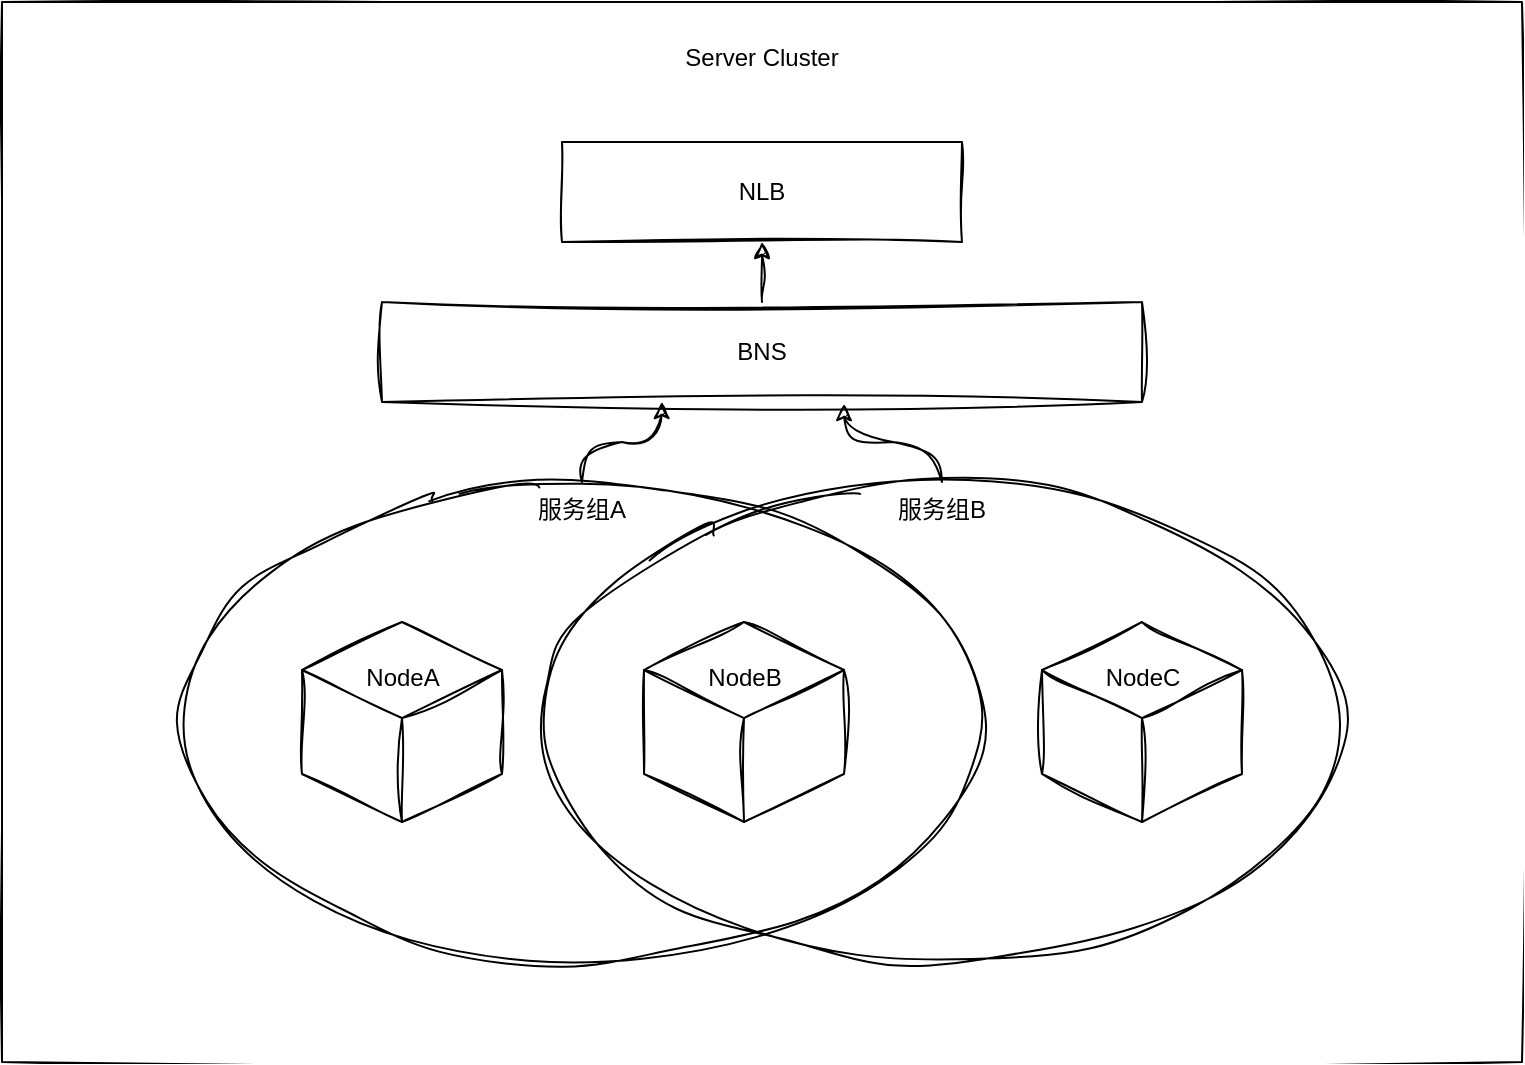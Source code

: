 <mxfile version="24.0.1" type="github">
  <diagram name="第 1 页" id="PGUDQENj0DnAn80L-2uw">
    <mxGraphModel dx="1434" dy="761" grid="1" gridSize="10" guides="1" tooltips="1" connect="1" arrows="1" fold="1" page="1" pageScale="1" pageWidth="1654" pageHeight="1169" math="0" shadow="0">
      <root>
        <mxCell id="0" />
        <mxCell id="1" parent="0" />
        <mxCell id="rN2t7c6qvdmuQKXHOxQG-1" value="&lt;div&gt;&lt;br&gt;&lt;/div&gt;Server Cluster" style="rounded=0;whiteSpace=wrap;html=1;sketch=1;hachureGap=4;jiggle=2;curveFitting=1;verticalAlign=top;" vertex="1" parent="1">
          <mxGeometry x="320" y="10" width="760" height="530" as="geometry" />
        </mxCell>
        <mxCell id="rN2t7c6qvdmuQKXHOxQG-2" value="BNS" style="rounded=0;whiteSpace=wrap;html=1;sketch=1;hachureGap=4;jiggle=2;curveFitting=1;" vertex="1" parent="1">
          <mxGeometry x="510" y="160" width="380" height="50" as="geometry" />
        </mxCell>
        <mxCell id="rN2t7c6qvdmuQKXHOxQG-4" value="NLB" style="rounded=0;whiteSpace=wrap;html=1;sketch=1;hachureGap=4;jiggle=2;curveFitting=1;" vertex="1" parent="1">
          <mxGeometry x="600" y="80" width="200" height="50" as="geometry" />
        </mxCell>
        <mxCell id="rN2t7c6qvdmuQKXHOxQG-8" value="服务组A" style="ellipse;whiteSpace=wrap;html=1;sketch=1;hachureGap=4;jiggle=2;curveFitting=1;verticalAlign=top;fillColor=none;" vertex="1" parent="1">
          <mxGeometry x="410" y="250" width="400" height="240" as="geometry" />
        </mxCell>
        <mxCell id="rN2t7c6qvdmuQKXHOxQG-9" value="服务组B" style="ellipse;whiteSpace=wrap;html=1;sketch=1;hachureGap=4;jiggle=2;curveFitting=1;verticalAlign=top;fillColor=none;" vertex="1" parent="1">
          <mxGeometry x="590" y="250" width="400" height="240" as="geometry" />
        </mxCell>
        <mxCell id="rN2t7c6qvdmuQKXHOxQG-10" value="&lt;div&gt;&lt;br&gt;&lt;/div&gt;NodeA" style="html=1;shape=mxgraph.basic.isocube;isoAngle=15;sketch=1;hachureGap=4;jiggle=2;curveFitting=1;verticalAlign=top;" vertex="1" parent="1">
          <mxGeometry x="470" y="320" width="100" height="100" as="geometry" />
        </mxCell>
        <mxCell id="rN2t7c6qvdmuQKXHOxQG-11" value="&lt;div&gt;&lt;br&gt;&lt;/div&gt;NodeB" style="html=1;shape=mxgraph.basic.isocube;isoAngle=15;sketch=1;hachureGap=4;jiggle=2;curveFitting=1;verticalAlign=top;" vertex="1" parent="1">
          <mxGeometry x="641" y="320" width="100" height="100" as="geometry" />
        </mxCell>
        <mxCell id="rN2t7c6qvdmuQKXHOxQG-12" value="&lt;div&gt;&lt;br&gt;&lt;/div&gt;NodeC" style="html=1;shape=mxgraph.basic.isocube;isoAngle=15;sketch=1;hachureGap=4;jiggle=2;curveFitting=1;verticalAlign=top;" vertex="1" parent="1">
          <mxGeometry x="840" y="320" width="100" height="100" as="geometry" />
        </mxCell>
        <mxCell id="rN2t7c6qvdmuQKXHOxQG-13" style="edgeStyle=orthogonalEdgeStyle;rounded=0;sketch=1;hachureGap=4;jiggle=2;curveFitting=1;orthogonalLoop=1;jettySize=auto;html=1;exitX=0.5;exitY=0;exitDx=0;exitDy=0;entryX=0.368;entryY=1;entryDx=0;entryDy=0;entryPerimeter=0;curved=1;" edge="1" parent="1" source="rN2t7c6qvdmuQKXHOxQG-8" target="rN2t7c6qvdmuQKXHOxQG-2">
          <mxGeometry relative="1" as="geometry" />
        </mxCell>
        <mxCell id="rN2t7c6qvdmuQKXHOxQG-14" style="edgeStyle=orthogonalEdgeStyle;rounded=0;sketch=1;hachureGap=4;jiggle=2;curveFitting=1;orthogonalLoop=1;jettySize=auto;html=1;exitX=0.5;exitY=0;exitDx=0;exitDy=0;entryX=0.608;entryY=1.02;entryDx=0;entryDy=0;entryPerimeter=0;curved=1;" edge="1" parent="1" source="rN2t7c6qvdmuQKXHOxQG-9" target="rN2t7c6qvdmuQKXHOxQG-2">
          <mxGeometry relative="1" as="geometry" />
        </mxCell>
        <mxCell id="rN2t7c6qvdmuQKXHOxQG-15" style="edgeStyle=orthogonalEdgeStyle;rounded=0;sketch=1;hachureGap=4;jiggle=2;curveFitting=1;orthogonalLoop=1;jettySize=auto;html=1;exitX=0.5;exitY=0;exitDx=0;exitDy=0;entryX=0.5;entryY=1;entryDx=0;entryDy=0;" edge="1" parent="1" source="rN2t7c6qvdmuQKXHOxQG-2" target="rN2t7c6qvdmuQKXHOxQG-4">
          <mxGeometry relative="1" as="geometry" />
        </mxCell>
      </root>
    </mxGraphModel>
  </diagram>
</mxfile>
